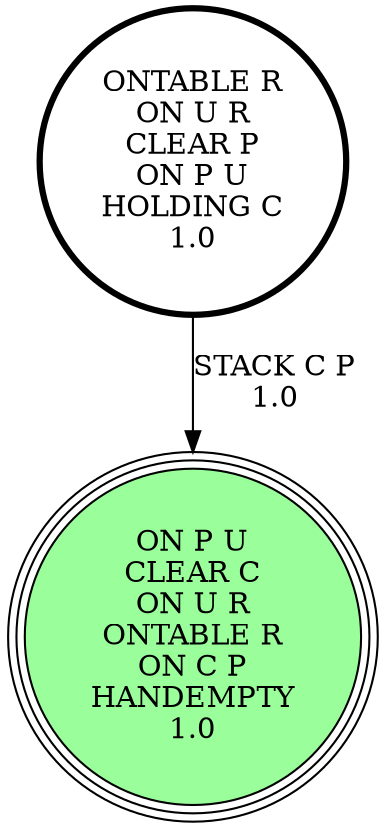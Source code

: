 digraph {
"ONTABLE R\nON U R\nCLEAR P\nON P U\nHOLDING C\n1.0\n" -> "ON P U\nCLEAR C\nON U R\nONTABLE R\nON C P\nHANDEMPTY\n1.0\n"[label="STACK C P\n1.0\n"];
"ON P U\nCLEAR C\nON U R\nONTABLE R\nON C P\nHANDEMPTY\n1.0\n" [shape=circle, style=filled, fillcolor=palegreen1, peripheries=3];
"ON P U\nCLEAR C\nON U R\nONTABLE R\nON C P\nHANDEMPTY\n1.0\n" [shape=circle, style=filled, fillcolor=palegreen1, peripheries=3];
"ONTABLE R\nON U R\nCLEAR P\nON P U\nHOLDING C\n1.0\n" [shape=circle, penwidth=3];
}

